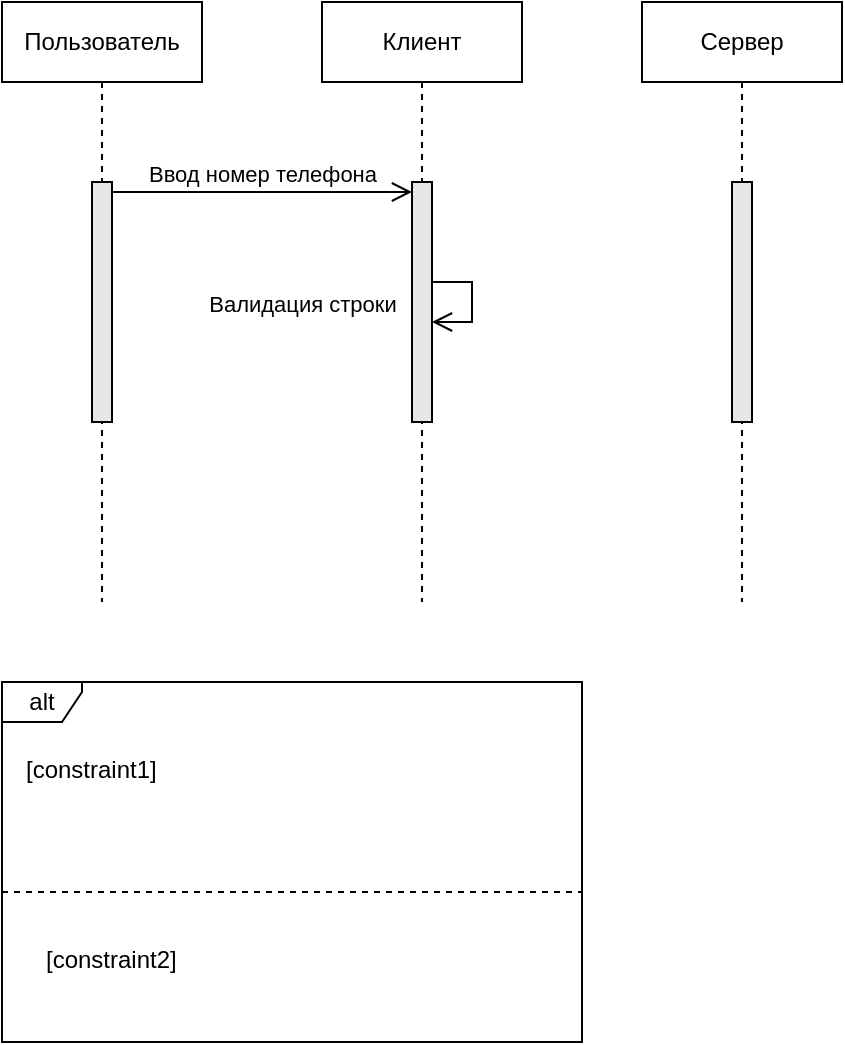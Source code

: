 <mxfile version="22.1.3" type="github">
  <diagram name="Page-1" id="0zBsat9qmmtAfUkEeqYK">
    <mxGraphModel dx="875" dy="472" grid="1" gridSize="10" guides="1" tooltips="1" connect="1" arrows="1" fold="1" page="1" pageScale="1" pageWidth="1200" pageHeight="1920" math="0" shadow="0">
      <root>
        <mxCell id="0" />
        <mxCell id="1" parent="0" />
        <mxCell id="tPPvUmtYzHHd5A1_CSw--1" value="Клиент" style="shape=umlLifeline;perimeter=lifelinePerimeter;whiteSpace=wrap;html=1;container=1;dropTarget=0;collapsible=0;recursiveResize=0;outlineConnect=0;portConstraint=eastwest;newEdgeStyle={&quot;edgeStyle&quot;:&quot;elbowEdgeStyle&quot;,&quot;elbow&quot;:&quot;vertical&quot;,&quot;curved&quot;:0,&quot;rounded&quot;:0};" vertex="1" parent="1">
          <mxGeometry x="590" y="140" width="100" height="300" as="geometry" />
        </mxCell>
        <mxCell id="tPPvUmtYzHHd5A1_CSw--2" value="" style="html=1;points=[[0,0,0,0,5],[0,1,0,0,-5],[1,0,0,0,5],[1,1,0,0,-5]];perimeter=orthogonalPerimeter;outlineConnect=0;targetShapes=umlLifeline;portConstraint=eastwest;newEdgeStyle={&quot;curved&quot;:0,&quot;rounded&quot;:0};fillColor=#E6E6E6;" vertex="1" parent="tPPvUmtYzHHd5A1_CSw--1">
          <mxGeometry x="45" y="90" width="10" height="120" as="geometry" />
        </mxCell>
        <mxCell id="tPPvUmtYzHHd5A1_CSw--33" value="&lt;span style=&quot;color: rgb(0, 0, 0); font-family: Helvetica; font-size: 11px; font-style: normal; font-variant-ligatures: normal; font-variant-caps: normal; font-weight: 400; letter-spacing: normal; orphans: 2; text-align: center; text-indent: 0px; text-transform: none; widows: 2; word-spacing: 0px; -webkit-text-stroke-width: 0px; background-color: rgb(255, 255, 255); text-decoration-thickness: initial; text-decoration-style: initial; text-decoration-color: initial; float: none; display: inline !important;&quot;&gt;Валидация строки&lt;/span&gt;" style="endArrow=open;startArrow=none;endFill=0;startFill=0;endSize=8;html=1;verticalAlign=bottom;labelBackgroundColor=none;strokeWidth=1;rounded=0;" edge="1" parent="tPPvUmtYzHHd5A1_CSw--1" source="tPPvUmtYzHHd5A1_CSw--2" target="tPPvUmtYzHHd5A1_CSw--2">
          <mxGeometry x="1" y="65" width="160" relative="1" as="geometry">
            <mxPoint x="50" y="230" as="sourcePoint" />
            <mxPoint x="200" y="230" as="targetPoint" />
            <mxPoint x="-65" y="-65" as="offset" />
          </mxGeometry>
        </mxCell>
        <mxCell id="tPPvUmtYzHHd5A1_CSw--3" value="Пользователь" style="shape=umlLifeline;perimeter=lifelinePerimeter;whiteSpace=wrap;html=1;container=1;dropTarget=0;collapsible=0;recursiveResize=0;outlineConnect=0;portConstraint=eastwest;newEdgeStyle={&quot;edgeStyle&quot;:&quot;elbowEdgeStyle&quot;,&quot;elbow&quot;:&quot;vertical&quot;,&quot;curved&quot;:0,&quot;rounded&quot;:0};" vertex="1" parent="1">
          <mxGeometry x="430" y="140" width="100" height="300" as="geometry" />
        </mxCell>
        <mxCell id="tPPvUmtYzHHd5A1_CSw--4" value="" style="html=1;points=[[0,0,0,0,5],[0,1,0,0,-5],[1,0,0,0,5],[1,1,0,0,-5]];perimeter=orthogonalPerimeter;outlineConnect=0;targetShapes=umlLifeline;portConstraint=eastwest;newEdgeStyle={&quot;curved&quot;:0,&quot;rounded&quot;:0};fillColor=#E6E6E6;" vertex="1" parent="tPPvUmtYzHHd5A1_CSw--3">
          <mxGeometry x="45" y="90" width="10" height="120" as="geometry" />
        </mxCell>
        <mxCell id="tPPvUmtYzHHd5A1_CSw--9" value="Сервер" style="shape=umlLifeline;perimeter=lifelinePerimeter;whiteSpace=wrap;html=1;container=1;dropTarget=0;collapsible=0;recursiveResize=0;outlineConnect=0;portConstraint=eastwest;newEdgeStyle={&quot;edgeStyle&quot;:&quot;elbowEdgeStyle&quot;,&quot;elbow&quot;:&quot;vertical&quot;,&quot;curved&quot;:0,&quot;rounded&quot;:0};" vertex="1" parent="1">
          <mxGeometry x="750" y="140" width="100" height="300" as="geometry" />
        </mxCell>
        <mxCell id="tPPvUmtYzHHd5A1_CSw--10" value="" style="html=1;points=[[0,0,0,0,5],[0,1,0,0,-5],[1,0,0,0,5],[1,1,0,0,-5]];perimeter=orthogonalPerimeter;outlineConnect=0;targetShapes=umlLifeline;portConstraint=eastwest;newEdgeStyle={&quot;curved&quot;:0,&quot;rounded&quot;:0};fillColor=#E6E6E6;" vertex="1" parent="tPPvUmtYzHHd5A1_CSw--9">
          <mxGeometry x="45" y="90" width="10" height="120" as="geometry" />
        </mxCell>
        <mxCell id="tPPvUmtYzHHd5A1_CSw--12" value="Ввод номер телефона" style="endArrow=open;startArrow=none;endFill=0;startFill=0;endSize=8;html=1;verticalAlign=bottom;labelBackgroundColor=none;strokeWidth=1;rounded=0;exitX=1;exitY=0;exitDx=0;exitDy=5;exitPerimeter=0;" edge="1" parent="1" source="tPPvUmtYzHHd5A1_CSw--4" target="tPPvUmtYzHHd5A1_CSw--2">
          <mxGeometry width="160" relative="1" as="geometry">
            <mxPoint x="530" y="290" as="sourcePoint" />
            <mxPoint x="690" y="290" as="targetPoint" />
          </mxGeometry>
        </mxCell>
        <mxCell id="tPPvUmtYzHHd5A1_CSw--26" value="alt" style="shape=umlFrame;whiteSpace=wrap;html=1;pointerEvents=0;recursiveResize=0;container=1;collapsible=0;width=40;height=20;" vertex="1" parent="1">
          <mxGeometry x="430" y="480" width="290" height="180" as="geometry" />
        </mxCell>
        <mxCell id="tPPvUmtYzHHd5A1_CSw--27" value="[constraint1]" style="text;html=1;" vertex="1" parent="tPPvUmtYzHHd5A1_CSw--26">
          <mxGeometry width="100" height="20" relative="1" as="geometry">
            <mxPoint x="10" y="30" as="offset" />
          </mxGeometry>
        </mxCell>
        <mxCell id="tPPvUmtYzHHd5A1_CSw--32" value="[constraint2]" style="line;strokeWidth=1;dashed=1;labelPosition=center;verticalLabelPosition=bottom;align=left;verticalAlign=top;spacingLeft=20;spacingTop=15;html=1;whiteSpace=wrap;" vertex="1" parent="tPPvUmtYzHHd5A1_CSw--26">
          <mxGeometry y="100.0" width="290" height="10" as="geometry" />
        </mxCell>
      </root>
    </mxGraphModel>
  </diagram>
</mxfile>
